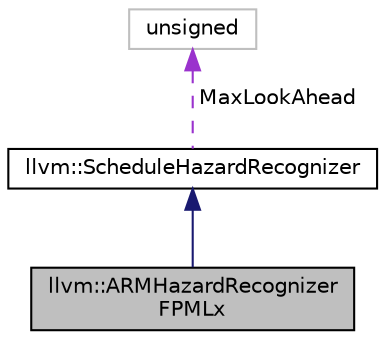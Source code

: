 digraph "llvm::ARMHazardRecognizerFPMLx"
{
 // LATEX_PDF_SIZE
  bgcolor="transparent";
  edge [fontname="Helvetica",fontsize="10",labelfontname="Helvetica",labelfontsize="10"];
  node [fontname="Helvetica",fontsize="10",shape=record];
  Node1 [label="llvm::ARMHazardRecognizer\lFPMLx",height=0.2,width=0.4,color="black", fillcolor="grey75", style="filled", fontcolor="black",tooltip=" "];
  Node2 -> Node1 [dir="back",color="midnightblue",fontsize="10",style="solid",fontname="Helvetica"];
  Node2 [label="llvm::ScheduleHazardRecognizer",height=0.2,width=0.4,color="black",URL="$classllvm_1_1ScheduleHazardRecognizer.html",tooltip="HazardRecognizer - This determines whether or not an instruction can be issued this cycle,..."];
  Node3 -> Node2 [dir="back",color="darkorchid3",fontsize="10",style="dashed",label=" MaxLookAhead" ,fontname="Helvetica"];
  Node3 [label="unsigned",height=0.2,width=0.4,color="grey75",tooltip=" "];
}
